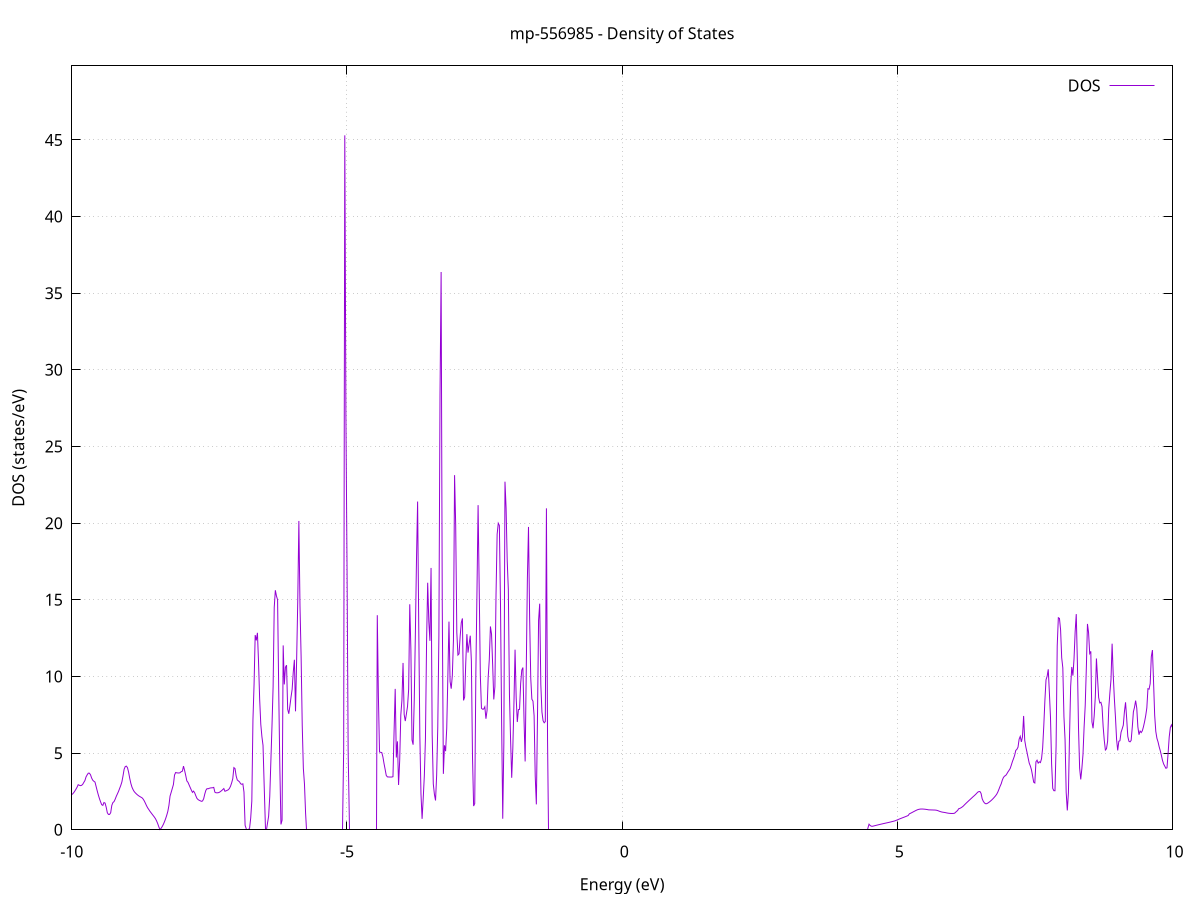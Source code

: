 set title 'mp-556985 - Density of States'
set xlabel 'Energy (eV)'
set ylabel 'DOS (states/eV)'
set grid
set xrange [-10:10]
set yrange [0:49.829]
set xzeroaxis lt -1
set terminal png size 800,600
set output 'mp-556985_dos_gnuplot.png'
plot '-' using 1:2 with lines title 'DOS'
-22.441700 0.000000
-22.421300 0.000000
-22.401000 0.000000
-22.380600 0.000000
-22.360300 0.000000
-22.339900 0.000000
-22.319500 0.000000
-22.299200 0.000000
-22.278800 0.000000
-22.258500 0.000000
-22.238100 0.000000
-22.217800 0.000000
-22.197400 0.000000
-22.177100 0.000000
-22.156700 0.000000
-22.136400 0.000000
-22.116000 0.000000
-22.095700 0.000000
-22.075300 0.000000
-22.055000 0.000000
-22.034600 0.000000
-22.014200 0.000000
-21.993900 0.000000
-21.973500 0.000000
-21.953200 0.000000
-21.932800 0.000000
-21.912500 0.000000
-21.892100 0.000000
-21.871800 0.000000
-21.851400 0.000000
-21.831100 0.000000
-21.810700 0.000000
-21.790400 0.000000
-21.770000 0.000000
-21.749600 0.000000
-21.729300 0.000000
-21.708900 0.000000
-21.688600 0.000000
-21.668200 0.000000
-21.647900 0.000000
-21.627500 0.000000
-21.607200 0.000000
-21.586800 0.000000
-21.566500 0.000000
-21.546100 0.000000
-21.525800 0.000000
-21.505400 0.000000
-21.485100 0.000000
-21.464700 0.000000
-21.444300 0.000000
-21.424000 0.000000
-21.403600 0.000000
-21.383300 0.000000
-21.362900 0.000000
-21.342600 0.000000
-21.322200 0.000000
-21.301900 0.000000
-21.281500 0.000000
-21.261200 0.000000
-21.240800 0.000000
-21.220500 0.000000
-21.200100 0.000000
-21.179800 0.000000
-21.159400 0.000000
-21.139000 0.000000
-21.118700 0.000000
-21.098300 0.000000
-21.078000 0.000000
-21.057600 0.000000
-21.037300 0.000000
-21.016900 0.000000
-20.996600 0.000000
-20.976200 0.000000
-20.955900 0.000000
-20.935500 0.000000
-20.915200 0.000000
-20.894800 0.000000
-20.874500 0.000000
-20.854100 0.000000
-20.833700 0.000000
-20.813400 0.000000
-20.793000 0.000000
-20.772700 0.000000
-20.752300 0.000000
-20.732000 0.000000
-20.711600 0.000000
-20.691300 0.000000
-20.670900 0.000000
-20.650600 0.000000
-20.630200 0.000000
-20.609900 0.000000
-20.589500 1.385400
-20.569100 1.499000
-20.548800 2.033200
-20.528400 2.487900
-20.508100 3.108300
-20.487700 3.979400
-20.467400 5.842400
-20.447000 6.580700
-20.426700 6.552700
-20.406300 6.385000
-20.386000 5.628200
-20.365600 4.908800
-20.345300 4.639400
-20.324900 4.290200
-20.304600 4.155000
-20.284200 4.179200
-20.263800 4.584500
-20.243500 5.494000
-20.223100 5.957700
-20.202800 5.887200
-20.182400 4.684100
-20.162100 3.475000
-20.141700 0.929300
-20.121400 1.187700
-20.101000 1.956400
-20.080700 2.483400
-20.060300 3.568000
-20.040000 4.550600
-20.019600 5.369800
-19.999300 6.928500
-19.978900 9.131300
-19.958500 7.956300
-19.938200 7.092800
-19.917800 6.474400
-19.897500 6.069400
-19.877100 5.301300
-19.856800 5.128000
-19.836400 4.706700
-19.816100 4.297500
-19.795700 3.915000
-19.775400 3.852300
-19.755000 3.506500
-19.734700 1.683700
-19.714300 0.917900
-19.694000 0.635100
-19.673600 0.427500
-19.653200 0.260800
-19.632900 0.135100
-19.612500 0.050400
-19.592200 0.954600
-19.571800 2.763600
-19.551500 3.090400
-19.531100 3.188800
-19.510800 3.556900
-19.490400 4.267800
-19.470100 5.050800
-19.449700 5.562800
-19.429400 6.401100
-19.409000 7.076000
-19.388600 7.838700
-19.368300 6.900800
-19.347900 6.796300
-19.327600 7.572100
-19.307200 8.307800
-19.286900 6.133600
-19.266500 4.836800
-19.246200 3.359800
-19.225800 5.120600
-19.205500 5.157600
-19.185100 5.439100
-19.164800 5.461200
-19.144400 5.835400
-19.124100 5.202400
-19.103700 5.225800
-19.083300 5.878700
-19.063000 5.376500
-19.042600 5.172300
-19.022300 5.006800
-19.001900 4.673800
-18.981600 4.381200
-18.961200 4.204300
-18.940900 4.298300
-18.920500 3.992200
-18.900200 3.698100
-18.879800 3.436700
-18.859500 3.232400
-18.839100 3.564900
-18.818800 2.785900
-18.798400 2.178900
-18.778000 1.425000
-18.757700 0.702100
-18.737300 0.116200
-18.717000 0.000000
-18.696600 28.089600
-18.676300 28.636100
-18.655900 25.143600
-18.635600 26.881600
-18.615200 79.313600
-18.594900 14.600500
-18.574500 0.000000
-18.554200 0.000000
-18.533800 7.270800
-18.513400 13.726600
-18.493100 68.831900
-18.472700 23.621700
-18.452400 0.000000
-18.432000 224.753700
-18.411700 0.000000
-18.391300 0.000000
-18.371000 0.000000
-18.350600 0.000000
-18.330300 0.000000
-18.309900 0.000000
-18.289600 0.000000
-18.269200 0.000000
-18.248900 0.000000
-18.228500 0.000000
-18.208100 0.000000
-18.187800 0.000000
-18.167400 0.000000
-18.147100 0.000000
-18.126700 0.000000
-18.106400 0.000000
-18.086000 0.000000
-18.065700 0.000000
-18.045300 0.000000
-18.025000 0.000000
-18.004600 0.000000
-17.984300 0.000000
-17.963900 0.000000
-17.943600 0.000000
-17.923200 0.000000
-17.902800 0.000000
-17.882500 0.000000
-17.862100 0.000000
-17.841800 0.000000
-17.821400 0.000000
-17.801100 0.000000
-17.780700 0.000000
-17.760400 0.000000
-17.740000 0.000000
-17.719700 0.000000
-17.699300 0.000000
-17.679000 0.000000
-17.658600 0.000000
-17.638300 0.000000
-17.617900 0.000000
-17.597500 0.000000
-17.577200 0.000000
-17.556800 0.000000
-17.536500 0.000000
-17.516100 0.000000
-17.495800 0.000000
-17.475400 0.000000
-17.455100 0.000000
-17.434700 0.000000
-17.414400 0.000000
-17.394000 0.000000
-17.373700 0.000000
-17.353300 0.000000
-17.332900 0.000000
-17.312600 0.000000
-17.292200 0.000000
-17.271900 0.000000
-17.251500 0.000000
-17.231200 0.000000
-17.210800 0.000000
-17.190500 0.000000
-17.170100 0.000000
-17.149800 0.000000
-17.129400 0.000000
-17.109100 0.000000
-17.088700 0.000000
-17.068400 0.000000
-17.048000 0.000000
-17.027600 0.000000
-17.007300 0.000000
-16.986900 0.000000
-16.966600 0.000000
-16.946200 0.000000
-16.925900 0.000000
-16.905500 0.000000
-16.885200 0.000000
-16.864800 0.000000
-16.844500 0.000000
-16.824100 0.000000
-16.803800 0.000000
-16.783400 0.000000
-16.763100 0.000000
-16.742700 0.000000
-16.722300 0.000000
-16.702000 0.000000
-16.681600 0.000000
-16.661300 0.000000
-16.640900 0.000000
-16.620600 0.000000
-16.600200 0.000000
-16.579900 0.000000
-16.559500 0.000000
-16.539200 0.000000
-16.518800 0.000000
-16.498500 0.000000
-16.478100 0.000000
-16.457800 0.000000
-16.437400 0.000000
-16.417000 0.000000
-16.396700 0.000000
-16.376300 0.000000
-16.356000 0.000000
-16.335600 0.000000
-16.315300 0.000000
-16.294900 0.000000
-16.274600 0.000000
-16.254200 0.000000
-16.233900 0.000000
-16.213500 0.000000
-16.193200 0.000000
-16.172800 0.000000
-16.152400 0.000000
-16.132100 0.000000
-16.111700 0.000000
-16.091400 0.000000
-16.071000 0.000000
-16.050700 0.000000
-16.030300 0.000000
-16.010000 0.000000
-15.989600 0.000000
-15.969300 0.000000
-15.948900 0.000000
-15.928600 0.000000
-15.908200 0.000000
-15.887900 0.000000
-15.867500 0.000000
-15.847100 0.000000
-15.826800 0.000000
-15.806400 0.000000
-15.786100 0.000000
-15.765700 0.000000
-15.745400 0.000000
-15.725000 0.000000
-15.704700 0.000000
-15.684300 0.000000
-15.664000 0.000000
-15.643600 0.000000
-15.623300 0.000000
-15.602900 0.000000
-15.582600 0.000000
-15.562200 0.000000
-15.541800 0.000000
-15.521500 0.000000
-15.501100 0.000000
-15.480800 0.000000
-15.460400 0.000000
-15.440100 0.000000
-15.419700 0.000000
-15.399400 0.000000
-15.379000 0.000000
-15.358700 0.000000
-15.338300 0.000000
-15.318000 0.000000
-15.297600 0.000000
-15.277300 0.000000
-15.256900 0.000000
-15.236500 0.000000
-15.216200 0.000000
-15.195800 0.000000
-15.175500 0.000000
-15.155100 0.000000
-15.134800 0.000000
-15.114400 0.000000
-15.094100 0.000000
-15.073700 0.000000
-15.053400 0.000000
-15.033000 0.000000
-15.012700 0.000000
-14.992300 0.000000
-14.971900 0.000000
-14.951600 0.000000
-14.931200 0.000000
-14.910900 0.000000
-14.890500 0.000000
-14.870200 0.000000
-14.849800 0.000000
-14.829500 0.000000
-14.809100 0.000000
-14.788800 0.000000
-14.768400 0.000000
-14.748100 0.000000
-14.727700 0.000000
-14.707400 0.000000
-14.687000 0.000000
-14.666600 0.000000
-14.646300 0.000000
-14.625900 0.000000
-14.605600 0.000000
-14.585200 0.000000
-14.564900 0.000000
-14.544500 0.000000
-14.524200 0.000000
-14.503800 0.000000
-14.483500 0.000000
-14.463100 0.000000
-14.442800 0.000000
-14.422400 0.000000
-14.402100 0.000000
-14.381700 0.000000
-14.361300 0.000000
-14.341000 0.000000
-14.320600 0.000000
-14.300300 0.000000
-14.279900 0.000000
-14.259600 0.000000
-14.239200 0.000000
-14.218900 0.000000
-14.198500 0.000000
-14.178200 0.000000
-14.157800 0.000000
-14.137500 0.000000
-14.117100 0.000000
-14.096700 0.000000
-14.076400 0.000000
-14.056000 0.000000
-14.035700 0.000000
-14.015300 0.000000
-13.995000 0.000000
-13.974600 0.000000
-13.954300 0.000000
-13.933900 0.000000
-13.913600 0.000000
-13.893200 0.000000
-13.872900 0.000000
-13.852500 0.000000
-13.832200 0.000000
-13.811800 0.000000
-13.791400 0.000000
-13.771100 0.000000
-13.750700 0.000000
-13.730400 0.000000
-13.710000 0.000000
-13.689700 0.000000
-13.669300 0.000000
-13.649000 0.000000
-13.628600 0.000000
-13.608300 0.000000
-13.587900 0.000000
-13.567600 0.000000
-13.547200 0.000000
-13.526900 0.000000
-13.506500 0.000000
-13.486100 0.000000
-13.465800 0.000000
-13.445400 0.000000
-13.425100 0.000000
-13.404700 0.000000
-13.384400 0.000000
-13.364000 0.000000
-13.343700 0.000000
-13.323300 0.000000
-13.303000 0.000000
-13.282600 0.000000
-13.262300 0.000000
-13.241900 0.000000
-13.221600 0.000000
-13.201200 0.000000
-13.180800 0.000000
-13.160500 0.000000
-13.140100 0.000000
-13.119800 0.000000
-13.099400 0.000000
-13.079100 0.000000
-13.058700 0.000000
-13.038400 0.000000
-13.018000 0.000000
-12.997700 0.000000
-12.977300 0.000000
-12.957000 0.000000
-12.936600 0.000000
-12.916200 0.000000
-12.895900 0.000000
-12.875500 0.000000
-12.855200 0.000000
-12.834800 0.000000
-12.814500 0.000000
-12.794100 0.000000
-12.773800 0.000000
-12.753400 0.000000
-12.733100 0.000000
-12.712700 0.000000
-12.692400 0.000000
-12.672000 0.000000
-12.651700 0.000000
-12.631300 0.000000
-12.610900 0.000000
-12.590600 0.000000
-12.570200 0.000000
-12.549900 0.000000
-12.529500 0.000000
-12.509200 0.000000
-12.488800 0.000000
-12.468500 0.000000
-12.448100 0.000000
-12.427800 0.000000
-12.407400 0.000000
-12.387100 0.000000
-12.366700 0.000000
-12.346400 0.000000
-12.326000 0.000000
-12.305600 0.000000
-12.285300 0.000000
-12.264900 0.000000
-12.244600 0.000000
-12.224200 0.000000
-12.203900 0.000000
-12.183500 0.000000
-12.163200 0.000000
-12.142800 0.000000
-12.122500 0.000000
-12.102100 0.000000
-12.081800 0.000000
-12.061400 0.000000
-12.041100 0.000000
-12.020700 0.000000
-12.000300 0.000000
-11.980000 0.000000
-11.959600 0.000000
-11.939300 0.000000
-11.918900 0.000000
-11.898600 0.000000
-11.878200 0.000000
-11.857900 0.000000
-11.837500 0.000000
-11.817200 0.000000
-11.796800 0.000000
-11.776500 0.000000
-11.756100 0.000000
-11.735700 0.000000
-11.715400 0.000000
-11.695000 0.000000
-11.674700 0.000000
-11.654300 0.000000
-11.634000 0.000000
-11.613600 0.000000
-11.593300 0.000000
-11.572900 0.000000
-11.552600 0.000000
-11.532200 0.000000
-11.511900 0.000000
-11.491500 0.000000
-11.471200 0.000000
-11.450800 0.000000
-11.430400 0.000000
-11.410100 0.000000
-11.389700 0.000000
-11.369400 0.000000
-11.349000 0.000000
-11.328700 0.000000
-11.308300 0.000000
-11.288000 0.000000
-11.267600 0.000000
-11.247300 0.000000
-11.226900 0.000000
-11.206600 0.000000
-11.186200 0.000000
-11.165900 0.000000
-11.145500 0.000000
-11.125100 0.000000
-11.104800 0.000000
-11.084400 0.000000
-11.064100 0.000000
-11.043700 0.000000
-11.023400 0.000000
-11.003000 0.000000
-10.982700 0.000000
-10.962300 0.000000
-10.942000 0.000000
-10.921600 0.000000
-10.901300 0.000000
-10.880900 0.000000
-10.860600 0.000000
-10.840200 0.000000
-10.819800 0.000000
-10.799500 0.000000
-10.779100 0.000000
-10.758800 0.000000
-10.738400 0.000000
-10.718100 0.000000
-10.697700 0.000000
-10.677400 0.000000
-10.657000 0.000000
-10.636700 0.000000
-10.616300 0.000000
-10.596000 0.000000
-10.575600 0.000000
-10.555200 0.000000
-10.534900 0.000000
-10.514500 0.000000
-10.494200 0.000000
-10.473800 0.000000
-10.453500 0.000000
-10.433100 0.000000
-10.412800 0.000000
-10.392400 0.000000
-10.372100 0.000000
-10.351700 0.000000
-10.331400 0.000000
-10.311000 0.000000
-10.290700 0.000000
-10.270300 0.000000
-10.249900 0.000000
-10.229600 0.000000
-10.209200 0.000000
-10.188900 0.000000
-10.168500 0.266000
-10.148200 0.704600
-10.127800 1.125000
-10.107500 1.527200
-10.087100 1.911000
-10.066800 2.259300
-10.046400 2.468200
-10.026100 2.294600
-10.005700 2.284500
-9.985400 2.336500
-9.965000 2.421000
-9.944600 2.528700
-9.924300 2.647200
-9.903900 2.778100
-9.883600 2.940500
-9.863200 2.902300
-9.842900 2.878400
-9.822500 2.896700
-9.802200 2.961500
-9.781800 3.090600
-9.761500 3.210900
-9.741100 3.450600
-9.720800 3.581900
-9.700400 3.693100
-9.680100 3.690300
-9.659700 3.585900
-9.639300 3.373600
-9.619000 3.232400
-9.598600 3.163300
-9.578300 3.110600
-9.557900 2.821900
-9.537600 2.530400
-9.517200 2.263100
-9.496900 2.024900
-9.476500 1.815400
-9.456200 1.634600
-9.435800 1.592200
-9.415500 1.777100
-9.395100 1.739900
-9.374700 1.467900
-9.354400 1.109900
-9.334000 1.000000
-9.313700 1.000800
-9.293300 1.111200
-9.273000 1.590300
-9.252600 1.776400
-9.232300 1.838000
-9.211900 1.994100
-9.191600 2.181900
-9.171200 2.341800
-9.150900 2.503400
-9.130500 2.698600
-9.110200 2.891200
-9.089800 3.120600
-9.069400 3.511200
-9.049100 3.948100
-9.028700 4.124300
-9.008400 4.152400
-8.988000 4.050500
-8.967700 3.755000
-8.947300 3.357200
-8.927000 3.026700
-8.906600 2.780700
-8.886300 2.617600
-8.865900 2.491300
-8.845600 2.408600
-8.825200 2.335700
-8.804900 2.270700
-8.784500 2.215500
-8.764100 2.168900
-8.743800 2.127300
-8.723400 2.084100
-8.703100 2.001600
-8.682700 1.880900
-8.662400 1.728900
-8.642000 1.568900
-8.621700 1.432200
-8.601300 1.323500
-8.581000 1.210900
-8.560600 1.114200
-8.540300 1.018000
-8.519900 0.922400
-8.499500 0.827300
-8.479200 0.718200
-8.458800 0.575000
-8.438500 0.397600
-8.418100 0.186100
-8.397800 0.017500
-8.377400 0.094700
-8.357100 0.209300
-8.336700 0.350800
-8.316400 0.519200
-8.296000 0.714500
-8.275700 0.936700
-8.255300 1.196100
-8.235000 1.587500
-8.214600 2.196700
-8.194200 2.443100
-8.173900 2.694600
-8.153500 2.951000
-8.133200 3.571200
-8.112800 3.736000
-8.092500 3.713600
-8.072100 3.707400
-8.051800 3.702000
-8.031400 3.725800
-8.011100 3.793300
-7.990700 3.821600
-7.970400 4.152300
-7.950000 3.868800
-7.929700 3.537900
-7.909300 3.186600
-7.888900 3.095500
-7.868600 2.924900
-7.848200 2.755600
-7.827900 2.591600
-7.807500 2.440700
-7.787200 2.521800
-7.766800 2.408700
-7.746500 2.218500
-7.726100 2.050200
-7.705800 1.970200
-7.685400 1.924300
-7.665100 1.890300
-7.644700 1.855000
-7.624400 1.877500
-7.604000 2.021400
-7.583600 2.331100
-7.563300 2.578100
-7.542900 2.682800
-7.522600 2.673900
-7.502200 2.706700
-7.481900 2.727200
-7.461500 2.736300
-7.441200 2.741400
-7.420800 2.765300
-7.400500 2.455100
-7.380100 2.413200
-7.359800 2.411100
-7.339400 2.417200
-7.319000 2.443400
-7.298700 2.493300
-7.278300 2.551900
-7.258000 2.619100
-7.237600 2.689000
-7.217300 2.510400
-7.196900 2.539900
-7.176600 2.572600
-7.156200 2.611900
-7.135900 2.693500
-7.115500 2.844500
-7.095200 3.060000
-7.074800 3.337100
-7.054500 4.054200
-7.034100 3.992500
-7.013700 3.510000
-6.993400 3.250100
-6.973000 3.189100
-6.952700 3.126500
-6.932300 3.001100
-6.912000 2.967200
-6.891600 2.996700
-6.871300 2.456400
-6.850900 0.290200
-6.830600 0.000000
-6.810200 0.000000
-6.789900 0.000000
-6.769500 0.104700
-6.749200 0.762700
-6.728800 1.877100
-6.708400 7.175200
-6.688100 9.475100
-6.667700 12.700700
-6.647400 12.352600
-6.627000 12.847100
-6.606700 10.938800
-6.586300 8.505900
-6.566000 6.884600
-6.545600 6.075400
-6.525300 5.504400
-6.504900 2.953300
-6.484600 0.000000
-6.464200 0.000000
-6.443900 0.430400
-6.423500 0.888300
-6.403100 2.169400
-6.382800 4.471400
-6.362400 6.767500
-6.342100 9.332300
-6.321700 14.507100
-6.301400 15.624200
-6.281000 15.244900
-6.260700 15.000100
-6.240300 9.156600
-6.220000 4.093300
-6.199600 0.350100
-6.179300 0.622800
-6.158900 12.024300
-6.138500 9.482000
-6.118200 10.600600
-6.097800 10.737200
-6.077500 7.862700
-6.057100 7.566200
-6.036800 8.085000
-6.016400 8.660800
-5.996100 9.163400
-5.975700 10.291200
-5.955400 11.089000
-5.935000 7.725900
-5.914700 11.059900
-5.894300 14.899800
-5.874000 20.146200
-5.853600 14.603000
-5.833200 11.301300
-5.812900 6.820000
-5.792500 4.002000
-5.772200 2.982700
-5.751800 1.074400
-5.731500 0.000000
-5.711100 0.000000
-5.690800 0.000000
-5.670400 0.000000
-5.650100 0.000000
-5.629700 0.000000
-5.609400 0.000000
-5.589000 0.000000
-5.568700 0.000000
-5.548300 0.000000
-5.527900 0.000000
-5.507600 0.000000
-5.487200 0.000000
-5.466900 0.000000
-5.446500 0.000000
-5.426200 0.000000
-5.405800 0.000000
-5.385500 0.000000
-5.365100 0.000000
-5.344800 0.000000
-5.324400 0.000000
-5.304100 0.000000
-5.283700 0.000000
-5.263400 0.000000
-5.243000 0.000000
-5.222600 0.000000
-5.202300 0.000000
-5.181900 0.000000
-5.161600 0.000000
-5.141200 0.000000
-5.120900 0.000000
-5.100500 0.000000
-5.080200 0.000000
-5.059800 5.274300
-5.039500 45.298800
-5.019100 26.988900
-4.998800 17.063000
-4.978400 5.099600
-4.958000 0.000000
-4.937700 0.000000
-4.917300 0.000000
-4.897000 0.000000
-4.876600 0.000000
-4.856300 0.000000
-4.835900 0.000000
-4.815600 0.000000
-4.795200 0.000000
-4.774900 0.000000
-4.754500 0.000000
-4.734200 0.000000
-4.713800 0.000000
-4.693500 0.000000
-4.673100 0.000000
-4.652700 0.000000
-4.632400 0.000000
-4.612000 0.000000
-4.591700 0.000000
-4.571300 0.000000
-4.551000 0.000000
-4.530600 0.000000
-4.510300 0.000000
-4.489900 0.000000
-4.469600 0.000000
-4.449200 13.998100
-4.428900 8.691700
-4.408500 5.073800
-4.388200 5.050800
-4.367800 5.038300
-4.347400 4.763000
-4.327100 4.327500
-4.306700 3.946200
-4.286400 3.548200
-4.266000 3.450700
-4.245700 3.444600
-4.225300 3.440800
-4.205000 3.439200
-4.184600 3.439900
-4.164300 3.462500
-4.143900 6.418300
-4.123600 9.191800
-4.103200 4.715000
-4.082800 5.768900
-4.062500 2.921600
-4.042100 4.514700
-4.021800 7.480200
-4.001400 8.453600
-3.981100 10.881700
-3.960700 7.523400
-3.940400 7.090200
-3.920000 7.558100
-3.899700 8.048000
-3.879300 9.146100
-3.859000 14.708700
-3.838600 11.748200
-3.818300 5.856000
-3.797900 5.551100
-3.777500 8.450300
-3.757200 12.756000
-3.736800 17.604600
-3.716500 21.410300
-3.696100 13.373700
-3.675800 6.126900
-3.655400 2.346700
-3.635100 0.713200
-3.614700 2.033800
-3.594400 3.512200
-3.574000 5.946300
-3.553700 12.217400
-3.533300 16.111700
-3.513000 13.582000
-3.492600 12.324400
-3.472200 17.078100
-3.451900 6.249800
-3.431500 2.992900
-3.411200 2.311800
-3.390800 1.911200
-3.370500 3.552300
-3.350100 6.694700
-3.329800 12.652900
-3.309400 28.347600
-3.289100 36.384900
-3.268700 14.714500
-3.248400 3.647500
-3.228000 5.507800
-3.207700 5.127100
-3.187300 6.629200
-3.166900 10.004200
-3.146600 13.578200
-3.126200 9.669200
-3.105900 9.203600
-3.085500 10.072700
-3.065200 12.379600
-3.044800 23.131900
-3.024500 19.855700
-3.004100 12.871000
-2.983800 11.397300
-2.963400 11.478200
-2.943100 12.628200
-2.922700 13.508500
-2.902300 13.786100
-2.882000 8.439300
-2.861600 8.659700
-2.841300 10.915400
-2.820900 12.761500
-2.800600 11.556500
-2.780200 12.119800
-2.759900 12.659900
-2.739500 11.000600
-2.719200 4.802000
-2.698800 1.547500
-2.678500 1.712200
-2.658100 10.220100
-2.637800 15.522200
-2.617400 21.176900
-2.597000 15.690300
-2.576700 10.041000
-2.556300 7.923400
-2.536000 7.864200
-2.515600 7.872100
-2.495300 8.021200
-2.474900 7.240600
-2.454600 7.784100
-2.434200 9.939100
-2.413900 11.110400
-2.393500 13.262000
-2.373200 12.757800
-2.352800 10.770200
-2.332500 8.502400
-2.312100 9.324300
-2.291700 15.319800
-2.271400 19.273400
-2.251000 19.995400
-2.230700 19.850400
-2.210300 14.671900
-2.190000 7.074300
-2.169600 0.720400
-2.149300 5.674800
-2.128900 22.705800
-2.108600 20.977100
-2.088200 17.538400
-2.067900 15.678100
-2.047500 8.795800
-2.027200 5.893000
-2.006800 3.392600
-1.986400 5.311100
-1.966100 8.257200
-1.945700 11.748200
-1.925400 8.598900
-1.905000 7.030500
-1.884700 7.838100
-1.864300 7.853100
-1.844000 9.547500
-1.823600 10.411600
-1.803300 10.582500
-1.782900 7.218800
-1.762600 4.454600
-1.742200 10.445700
-1.721800 16.403100
-1.701500 19.754300
-1.681100 13.871900
-1.660800 9.900000
-1.640400 8.518700
-1.620100 8.390700
-1.599700 7.436400
-1.579400 3.498400
-1.559000 1.657900
-1.538700 7.243400
-1.518300 13.661500
-1.498000 14.748300
-1.477600 9.477500
-1.457300 7.678800
-1.436900 7.119200
-1.416500 6.978900
-1.396200 7.056900
-1.375800 20.965900
-1.355500 5.892800
-1.335100 0.000000
-1.314800 0.000000
-1.294400 0.000000
-1.274100 0.000000
-1.253700 0.000000
-1.233400 0.000000
-1.213000 0.000000
-1.192700 0.000000
-1.172300 0.000000
-1.152000 0.000000
-1.131600 0.000000
-1.111200 0.000000
-1.090900 0.000000
-1.070500 0.000000
-1.050200 0.000000
-1.029800 0.000000
-1.009500 0.000000
-0.989100 0.000000
-0.968800 0.000000
-0.948400 0.000000
-0.928100 0.000000
-0.907700 0.000000
-0.887400 0.000000
-0.867000 0.000000
-0.846700 0.000000
-0.826300 0.000000
-0.805900 0.000000
-0.785600 0.000000
-0.765200 0.000000
-0.744900 0.000000
-0.724500 0.000000
-0.704200 0.000000
-0.683800 0.000000
-0.663500 0.000000
-0.643100 0.000000
-0.622800 0.000000
-0.602400 0.000000
-0.582100 0.000000
-0.561700 0.000000
-0.541300 0.000000
-0.521000 0.000000
-0.500600 0.000000
-0.480300 0.000000
-0.459900 0.000000
-0.439600 0.000000
-0.419200 0.000000
-0.398900 0.000000
-0.378500 0.000000
-0.358200 0.000000
-0.337800 0.000000
-0.317500 0.000000
-0.297100 0.000000
-0.276800 0.000000
-0.256400 0.000000
-0.236000 0.000000
-0.215700 0.000000
-0.195300 0.000000
-0.175000 0.000000
-0.154600 0.000000
-0.134300 0.000000
-0.113900 0.000000
-0.093600 0.000000
-0.073200 0.000000
-0.052900 0.000000
-0.032500 0.000000
-0.012200 0.000000
0.008200 0.000000
0.028500 0.000000
0.048900 0.000000
0.069300 0.000000
0.089600 0.000000
0.110000 0.000000
0.130300 0.000000
0.150700 0.000000
0.171000 0.000000
0.191400 0.000000
0.211700 0.000000
0.232100 0.000000
0.252400 0.000000
0.272800 0.000000
0.293100 0.000000
0.313500 0.000000
0.333900 0.000000
0.354200 0.000000
0.374600 0.000000
0.394900 0.000000
0.415300 0.000000
0.435600 0.000000
0.456000 0.000000
0.476300 0.000000
0.496700 0.000000
0.517000 0.000000
0.537400 0.000000
0.557700 0.000000
0.578100 0.000000
0.598400 0.000000
0.618800 0.000000
0.639200 0.000000
0.659500 0.000000
0.679900 0.000000
0.700200 0.000000
0.720600 0.000000
0.740900 0.000000
0.761300 0.000000
0.781600 0.000000
0.802000 0.000000
0.822300 0.000000
0.842700 0.000000
0.863000 0.000000
0.883400 0.000000
0.903700 0.000000
0.924100 0.000000
0.944500 0.000000
0.964800 0.000000
0.985200 0.000000
1.005500 0.000000
1.025900 0.000000
1.046200 0.000000
1.066600 0.000000
1.086900 0.000000
1.107300 0.000000
1.127600 0.000000
1.148000 0.000000
1.168300 0.000000
1.188700 0.000000
1.209000 0.000000
1.229400 0.000000
1.249800 0.000000
1.270100 0.000000
1.290500 0.000000
1.310800 0.000000
1.331200 0.000000
1.351500 0.000000
1.371900 0.000000
1.392200 0.000000
1.412600 0.000000
1.432900 0.000000
1.453300 0.000000
1.473600 0.000000
1.494000 0.000000
1.514400 0.000000
1.534700 0.000000
1.555100 0.000000
1.575400 0.000000
1.595800 0.000000
1.616100 0.000000
1.636500 0.000000
1.656800 0.000000
1.677200 0.000000
1.697500 0.000000
1.717900 0.000000
1.738200 0.000000
1.758600 0.000000
1.778900 0.000000
1.799300 0.000000
1.819700 0.000000
1.840000 0.000000
1.860400 0.000000
1.880700 0.000000
1.901100 0.000000
1.921400 0.000000
1.941800 0.000000
1.962100 0.000000
1.982500 0.000000
2.002800 0.000000
2.023200 0.000000
2.043500 0.000000
2.063900 0.000000
2.084200 0.000000
2.104600 0.000000
2.125000 0.000000
2.145300 0.000000
2.165700 0.000000
2.186000 0.000000
2.206400 0.000000
2.226700 0.000000
2.247100 0.000000
2.267400 0.000000
2.287800 0.000000
2.308100 0.000000
2.328500 0.000000
2.348800 0.000000
2.369200 0.000000
2.389500 0.000000
2.409900 0.000000
2.430300 0.000000
2.450600 0.000000
2.471000 0.000000
2.491300 0.000000
2.511700 0.000000
2.532000 0.000000
2.552400 0.000000
2.572700 0.000000
2.593100 0.000000
2.613400 0.000000
2.633800 0.000000
2.654100 0.000000
2.674500 0.000000
2.694900 0.000000
2.715200 0.000000
2.735600 0.000000
2.755900 0.000000
2.776300 0.000000
2.796600 0.000000
2.817000 0.000000
2.837300 0.000000
2.857700 0.000000
2.878000 0.000000
2.898400 0.000000
2.918700 0.000000
2.939100 0.000000
2.959400 0.000000
2.979800 0.000000
3.000200 0.000000
3.020500 0.000000
3.040900 0.000000
3.061200 0.000000
3.081600 0.000000
3.101900 0.000000
3.122300 0.000000
3.142600 0.000000
3.163000 0.000000
3.183300 0.000000
3.203700 0.000000
3.224000 0.000000
3.244400 0.000000
3.264700 0.000000
3.285100 0.000000
3.305500 0.000000
3.325800 0.000000
3.346200 0.000000
3.366500 0.000000
3.386900 0.000000
3.407200 0.000000
3.427600 0.000000
3.447900 0.000000
3.468300 0.000000
3.488600 0.000000
3.509000 0.000000
3.529300 0.000000
3.549700 0.000000
3.570000 0.000000
3.590400 0.000000
3.610800 0.000000
3.631100 0.000000
3.651500 0.000000
3.671800 0.000000
3.692200 0.000000
3.712500 0.000000
3.732900 0.000000
3.753200 0.000000
3.773600 0.000000
3.793900 0.000000
3.814300 0.000000
3.834600 0.000000
3.855000 0.000000
3.875400 0.000000
3.895700 0.000000
3.916100 0.000000
3.936400 0.000000
3.956800 0.000000
3.977100 0.000000
3.997500 0.000000
4.017800 0.000000
4.038200 0.000000
4.058500 0.000000
4.078900 0.000000
4.099200 0.000000
4.119600 0.000000
4.139900 0.000000
4.160300 0.000000
4.180700 0.000000
4.201000 0.000000
4.221400 0.000000
4.241700 0.000000
4.262100 0.000000
4.282400 0.000000
4.302800 0.000000
4.323100 0.000000
4.343500 0.000000
4.363800 0.000000
4.384200 0.000000
4.404500 0.000000
4.424900 0.000000
4.445200 0.000000
4.465600 0.000000
4.486000 0.364900
4.506300 0.280300
4.526700 0.234500
4.547000 0.227300
4.567400 0.245600
4.587700 0.264300
4.608100 0.282700
4.628400 0.300900
4.648800 0.318800
4.669100 0.336500
4.689500 0.354000
4.709800 0.371200
4.730200 0.388200
4.750500 0.404900
4.770900 0.421400
4.791300 0.437700
4.811600 0.453700
4.832000 0.469800
4.852300 0.486600
4.872700 0.504000
4.893000 0.522100
4.913400 0.540700
4.933700 0.560000
4.954100 0.579900
4.974400 0.608400
4.994800 0.638900
5.015100 0.669100
5.035500 0.698800
5.055900 0.728100
5.076200 0.757000
5.096600 0.785500
5.116900 0.813500
5.137300 0.841400
5.157600 0.870000
5.178000 0.900800
5.198300 0.933700
5.218700 1.041100
5.239000 1.074800
5.259400 1.111000
5.279700 1.149700
5.300100 1.189000
5.320400 1.227400
5.340800 1.264600
5.361200 1.299700
5.381500 1.324300
5.401900 1.341500
5.422200 1.351200
5.442600 1.353600
5.462900 1.351700
5.483300 1.347000
5.503600 1.339800
5.524000 1.330100
5.544300 1.317900
5.564700 1.303100
5.585000 1.298200
5.605400 1.295800
5.625700 1.293400
5.646100 1.290900
5.666500 1.288300
5.686800 1.285700
5.707200 1.277400
5.727500 1.258900
5.747900 1.231800
5.768200 1.202600
5.788600 1.177900
5.808900 1.158500
5.829300 1.144300
5.849600 1.134800
5.870000 1.122200
5.890300 1.105600
5.910700 1.090500
5.931100 1.078700
5.951400 1.070200
5.971800 1.065000
5.992100 1.063100
6.012500 1.064500
6.032800 1.070400
6.053200 1.117300
6.073500 1.195300
6.093900 1.248700
6.114200 1.370300
6.134600 1.392100
6.154900 1.430600
6.175300 1.478500
6.195600 1.535100
6.216000 1.610100
6.236400 1.684300
6.256700 1.755100
6.277100 1.823900
6.297400 1.892400
6.317800 1.960500
6.338100 2.028100
6.358500 2.095400
6.378800 2.163800
6.399200 2.227200
6.419500 2.295500
6.439900 2.370100
6.460200 2.451200
6.480600 2.487800
6.500900 2.496000
6.521300 2.375700
6.541700 2.024800
6.562000 1.859200
6.582400 1.755300
6.602700 1.700000
6.623100 1.700600
6.643400 1.739400
6.663800 1.789300
6.684100 1.845700
6.704500 1.908400
6.724800 1.977400
6.745200 2.052600
6.765500 2.134100
6.785900 2.220600
6.806200 2.323200
6.826600 2.465000
6.847000 2.648500
6.867300 2.837900
6.887700 3.002300
6.908000 3.242200
6.928400 3.411700
6.948700 3.502100
6.969100 3.539800
6.989400 3.645200
7.009800 3.771600
7.030100 3.878500
7.050500 3.998200
7.070800 4.211900
7.091200 4.449800
7.111600 4.642400
7.131900 4.857500
7.152300 5.176400
7.172600 5.247400
7.193000 5.388800
7.213300 5.909500
7.233700 6.095800
7.254000 5.733200
7.274400 6.062200
7.294700 7.426100
7.315100 5.835900
7.335400 5.398200
7.355800 5.065200
7.376100 4.698100
7.396500 4.347900
7.416900 4.158500
7.437200 3.914900
7.457600 3.517200
7.477900 3.102200
7.498300 3.051300
7.518600 4.432800
7.539000 4.539700
7.559300 4.348500
7.579700 4.433800
7.600000 4.383600
7.620400 4.634800
7.640700 5.337300
7.661100 6.766600
7.681400 8.436100
7.701800 9.784300
7.722200 10.014700
7.742500 10.466200
7.762900 8.950000
7.783200 7.311900
7.803600 4.285400
7.823900 2.699900
7.844300 2.549700
7.864600 2.545900
7.885000 5.475900
7.905300 11.994000
7.925700 13.831500
7.946000 13.787300
7.966400 13.054800
7.986700 11.222100
8.007100 10.561600
8.027500 7.378800
8.047800 5.875100
8.068200 2.442800
8.088500 1.261500
8.108900 2.421100
8.129200 6.165400
8.149600 9.359800
8.169900 10.619600
8.190300 10.057500
8.210600 11.139400
8.231000 12.913600
8.251300 14.068500
8.271700 10.898600
8.292100 6.660900
8.312400 4.020000
8.332800 3.283100
8.353100 3.992100
8.373500 4.908300
8.393800 6.691100
8.414200 8.108800
8.434500 10.557000
8.454900 13.427500
8.475200 12.855900
8.495600 11.499800
8.515900 11.636500
8.536300 7.043700
8.556600 6.622000
8.577000 7.433600
8.597400 8.665200
8.617700 11.174800
8.638100 9.893900
8.658400 8.621000
8.678800 8.274400
8.699100 8.316600
8.719500 8.040000
8.739800 6.735900
8.760200 5.839700
8.780500 5.202500
8.800900 5.283400
8.821200 5.784000
8.841600 7.905100
8.861900 8.908800
8.882300 9.790300
8.902700 12.140700
8.923000 10.114800
8.943400 8.567100
8.963700 7.347400
8.984100 5.892200
9.004400 5.178500
9.024800 5.771900
9.045100 5.810500
9.065500 6.363600
9.085800 6.578600
9.106200 6.825100
9.126500 7.702900
9.146900 8.315300
9.167200 7.275100
9.187600 6.089000
9.208000 5.776000
9.228300 5.734700
9.248700 5.827900
9.269000 6.687600
9.289400 7.690700
9.309700 7.991300
9.330100 8.424000
9.350400 7.945000
9.370800 6.718200
9.391100 6.202400
9.411500 6.438700
9.431800 6.342100
9.452200 6.458500
9.472600 6.722600
9.492900 7.052500
9.513300 7.445000
9.533600 7.949700
9.554000 9.202700
9.574300 9.173300
9.594700 9.532100
9.615000 11.291000
9.635400 11.722800
9.655700 9.658500
9.676100 7.468000
9.696400 6.418800
9.716800 5.969100
9.737100 5.734600
9.757500 5.415800
9.777900 5.157600
9.798200 4.847800
9.818600 4.519800
9.838900 4.293300
9.859300 4.151500
9.879600 4.011900
9.900000 4.042200
9.920300 4.999900
9.940700 6.062700
9.961000 6.672800
9.981400 6.840900
10.001700 6.638700
10.022100 6.107200
10.042400 5.926200
10.062800 5.363400
10.083200 5.150600
10.103500 5.516000
10.123900 5.464000
10.144200 5.126100
10.164600 5.175600
10.184900 5.928700
10.205300 8.267700
10.225600 11.033100
10.246000 10.070700
10.266300 9.618600
10.286700 9.934700
10.307000 9.540600
10.327400 7.107200
10.347800 5.728800
10.368100 4.701000
10.388500 4.434800
10.408800 4.316700
10.429200 4.475400
10.449500 4.873600
10.469900 5.647400
10.490200 6.732100
10.510600 7.464700
10.530900 7.427200
10.551300 7.550000
10.571600 9.921600
10.592000 8.671000
10.612300 7.458300
10.632700 6.272000
10.653100 5.831200
10.673400 6.184200
10.693800 6.550500
10.714100 7.376300
10.734500 7.387700
10.754800 7.644300
10.775200 7.934000
10.795500 7.873000
10.815900 7.659600
10.836200 7.432800
10.856600 7.246500
10.876900 7.401600
10.897300 6.636600
10.917600 6.175700
10.938000 4.997300
10.958400 4.752200
10.978700 6.065300
10.999100 7.595300
11.019400 9.546400
11.039800 12.726400
11.060100 11.512800
11.080500 12.731300
11.100800 8.763200
11.121200 7.813400
11.141500 7.341700
11.161900 6.014100
11.182200 5.451700
11.202600 4.902400
11.222900 4.675300
11.243300 4.427000
11.263700 4.115400
11.284000 3.921100
11.304400 4.083100
11.324700 4.640300
11.345100 5.325900
11.365400 6.817400
11.385800 7.996600
11.406100 8.798600
11.426500 8.501200
11.446800 6.947600
11.467200 6.927100
11.487500 7.195900
11.507900 7.384100
11.528300 5.494600
11.548600 4.946100
11.569000 5.914600
11.589300 5.564700
11.609700 5.352300
11.630000 5.419100
11.650400 6.147800
11.670700 7.390700
11.691100 7.798900
11.711400 7.797000
11.731800 8.089300
11.752100 7.960500
11.772500 7.423300
11.792800 7.099000
11.813200 6.851500
11.833600 6.473900
11.853900 5.539100
11.874300 5.004700
11.894600 4.694300
11.915000 4.251600
11.935300 3.994700
11.955700 4.263600
11.976000 6.182200
11.996400 7.005400
12.016700 6.712900
12.037100 6.929400
12.057400 9.279600
12.077800 8.387200
12.098100 8.227900
12.118500 8.719300
12.138900 8.856500
12.159200 8.516900
12.179600 7.276900
12.199900 5.869100
12.220300 5.672400
12.240600 6.035300
12.261000 5.885800
12.281300 5.832900
12.301700 5.505900
12.322000 5.853800
12.342400 7.346400
12.362700 8.280500
12.383100 6.599700
12.403400 6.280300
12.423800 6.631100
12.444200 6.637200
12.464500 8.309900
12.484900 7.208800
12.505200 7.984100
12.525600 8.149900
12.545900 7.979700
12.566300 7.096100
12.586600 6.350500
12.607000 6.016800
12.627300 5.873500
12.647700 5.784400
12.668000 5.805800
12.688400 5.847200
12.708800 6.101300
12.729100 5.933500
12.749500 5.262600
12.769800 4.936600
12.790200 4.865900
12.810500 4.849600
12.830900 4.818000
12.851200 4.976300
12.871600 5.445900
12.891900 5.319600
12.912300 5.562300
12.932600 5.443000
12.953000 5.368000
12.973300 5.168000
12.993700 5.453100
13.014100 7.030800
13.034400 8.201500
13.054800 8.121900
13.075100 8.055100
13.095500 8.396400
13.115800 9.498700
13.136200 8.964900
13.156500 7.389500
13.176900 6.332800
13.197200 5.041100
13.217600 4.378700
13.237900 3.601100
13.258300 3.032300
13.278600 2.700200
13.299000 3.555300
13.319400 5.075300
13.339700 9.285100
13.360100 13.030100
13.380400 11.814300
13.400800 10.749200
13.421100 8.879300
13.441500 8.250700
13.461800 6.979300
13.482200 5.517100
13.502500 4.162900
13.522900 3.296400
13.543200 2.714700
13.563600 3.986500
13.583900 6.960700
13.604300 7.530100
13.624700 8.530000
13.645000 9.820700
13.665400 11.091900
13.685700 9.192700
13.706100 5.835100
13.726400 5.029200
13.746800 4.909900
13.767100 4.852300
13.787500 4.607700
13.807800 4.152300
13.828200 4.050300
13.848500 3.996200
13.868900 3.948500
13.889300 3.974100
13.909600 4.102600
13.930000 4.601700
13.950300 4.496900
13.970700 4.464500
13.991000 5.017500
14.011400 4.538900
14.031700 4.395000
14.052100 4.327000
14.072400 4.236200
14.092800 4.106100
14.113100 4.263400
14.133500 4.418400
14.153800 4.531100
14.174200 4.629600
14.194600 5.193400
14.214900 4.996800
14.235300 5.299300
14.255600 5.587900
14.276000 6.472600
14.296300 7.376700
14.316700 6.513800
14.337000 6.068600
14.357400 6.708400
14.377700 7.354300
14.398100 7.520100
14.418400 7.370600
14.438800 7.205600
14.459100 6.151200
14.479500 5.804200
14.499900 5.806000
14.520200 5.539600
14.540600 5.573000
14.560900 5.504100
14.581300 5.148100
14.601600 4.796700
14.622000 4.371700
14.642300 4.112700
14.662700 4.169900
14.683000 5.085800
14.703400 5.747000
14.723700 5.844700
14.744100 5.880900
14.764500 5.932700
14.784800 5.683000
14.805200 6.491800
14.825500 6.285300
14.845900 5.334600
14.866200 5.409300
14.886600 5.866600
14.906900 5.703100
14.927300 6.561100
14.947600 7.625700
14.968000 9.330300
14.988300 7.410300
15.008700 5.712500
15.029000 5.140500
15.049400 4.425000
15.069800 4.050100
15.090100 3.902400
15.110500 4.199800
15.130800 4.805300
15.151200 5.133500
15.171500 5.279500
15.191900 5.473200
15.212200 5.781500
15.232600 6.359800
15.252900 6.817900
15.273300 7.447700
15.293600 8.174000
15.314000 8.765700
15.334300 7.876800
15.354700 6.138100
15.375100 5.135400
15.395400 4.517100
15.415800 4.843200
15.436100 5.704600
15.456500 6.846800
15.476800 6.264300
15.497200 6.280600
15.517500 6.769700
15.537900 9.205200
15.558200 9.705800
15.578600 8.832400
15.598900 7.975500
15.619300 7.368900
15.639600 6.659800
15.660000 7.623400
15.680400 5.657200
15.700700 5.691600
15.721100 5.692500
15.741400 5.911800
15.761800 6.487800
15.782100 7.162400
15.802500 8.030900
15.822800 8.893700
15.843200 9.178000
15.863500 9.151600
15.883900 9.459600
15.904200 8.880000
15.924600 8.937300
15.945000 8.494300
15.965300 6.346200
15.985700 5.351900
16.006000 4.415400
16.026400 3.756000
16.046700 3.506300
16.067100 3.305900
16.087400 3.397200
16.107800 3.496600
16.128100 3.829300
16.148500 4.288400
16.168800 4.356800
16.189200 4.136200
16.209500 3.142000
16.229900 2.721600
16.250300 1.684200
16.270600 0.988400
16.291000 0.590100
16.311300 0.391700
16.331700 0.253000
16.352000 0.144400
16.372400 0.066100
16.392700 0.018000
16.413100 0.000100
16.433400 0.000000
16.453800 0.000000
16.474100 0.000000
16.494500 0.000000
16.514800 0.000000
16.535200 0.000000
16.555600 0.000000
16.575900 0.000000
16.596300 0.000000
16.616600 0.000000
16.637000 0.000000
16.657300 0.000000
16.677700 0.000000
16.698000 0.000000
16.718400 0.000000
16.738700 0.000000
16.759100 0.000000
16.779400 0.000000
16.799800 0.000000
16.820100 0.000000
16.840500 0.000000
16.860900 0.000000
16.881200 0.000000
16.901600 0.000000
16.921900 0.000000
16.942300 0.000000
16.962600 0.000000
16.983000 0.000000
17.003300 0.000000
17.023700 0.000000
17.044000 0.000000
17.064400 0.000000
17.084700 0.000000
17.105100 0.000000
17.125500 0.000000
17.145800 0.000000
17.166200 0.000000
17.186500 0.000000
17.206900 0.000000
17.227200 0.000000
17.247600 0.000000
17.267900 0.000000
17.288300 0.000000
17.308600 0.000000
17.329000 0.000000
17.349300 0.000000
17.369700 0.000000
17.390000 0.000000
17.410400 0.000000
17.430800 0.000000
17.451100 0.000000
17.471500 0.000000
17.491800 0.000000
17.512200 0.000000
17.532500 0.000000
17.552900 0.000000
17.573200 0.000000
17.593600 0.000000
17.613900 0.000000
17.634300 0.000000
17.654600 0.000000
17.675000 0.000000
17.695300 0.000000
17.715700 0.000000
17.736100 0.000000
17.756400 0.000000
17.776800 0.000000
17.797100 0.000000
17.817500 0.000000
17.837800 0.000000
17.858200 0.000000
17.878500 0.000000
17.898900 0.000000
17.919200 0.000000
17.939600 0.000000
17.959900 0.000000
17.980300 0.000000
18.000600 0.000000
18.021000 0.000000
18.041400 0.000000
18.061700 0.000000
18.082100 0.000000
18.102400 0.000000
18.122800 0.000000
18.143100 0.000000
18.163500 0.000000
18.183800 0.000000
18.204200 0.000000
18.224500 0.000000
18.244900 0.000000
18.265200 0.000000
e
